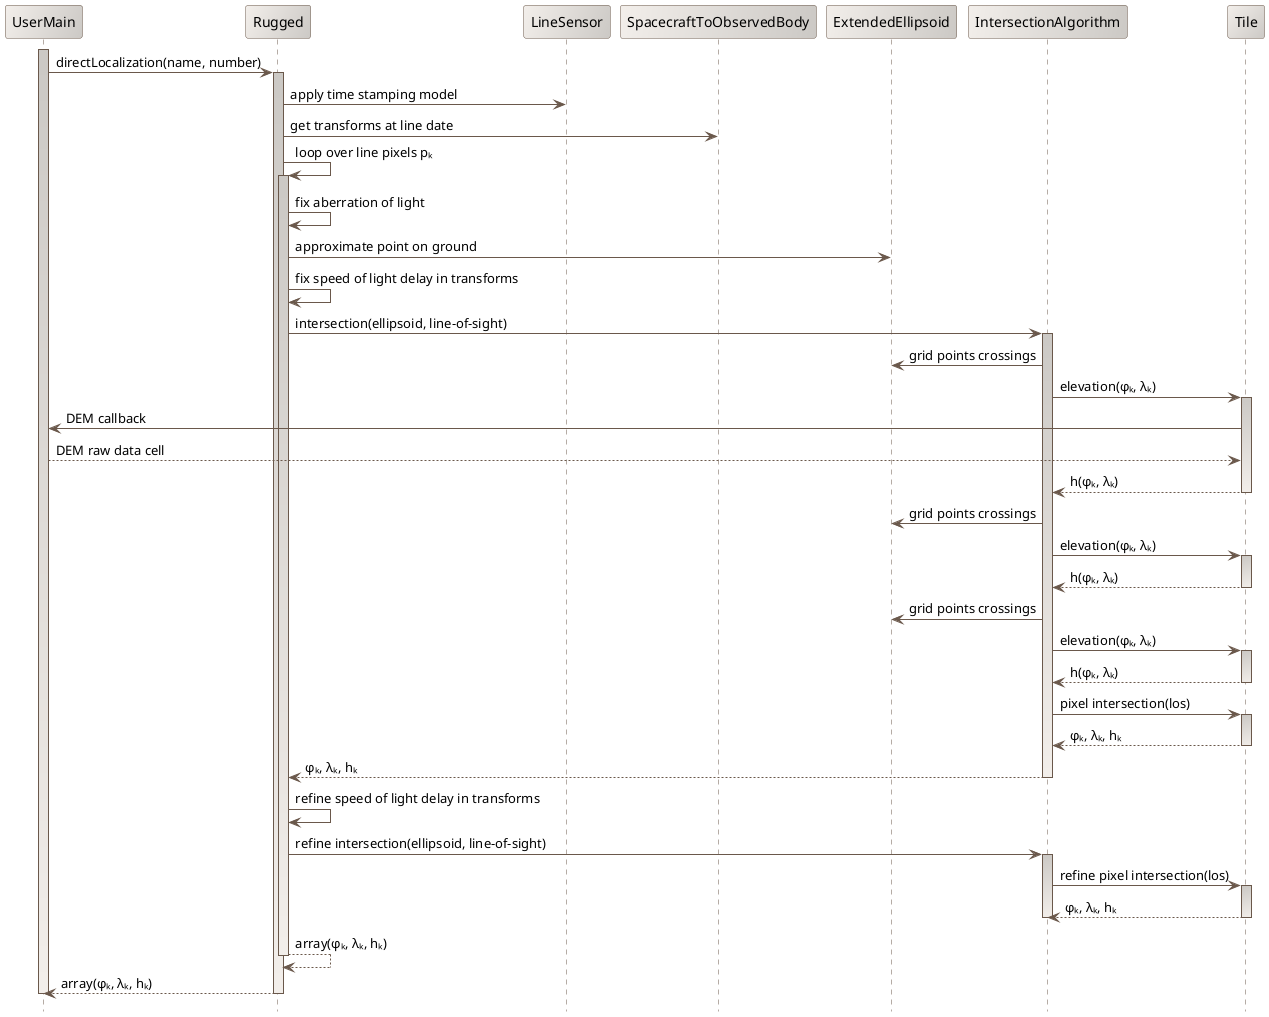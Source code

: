 ' Copyright 2013-2014 CS Systèmes d'Information
' Licensed to CS Systèmes d'Information (CS) under one or more
' contributor license agreements.  See the NOTICE file distributed with
' this work for additional information regarding copyright ownership.
' CS licenses this file to You under the Apache License, Version 2.0
' (the "License"); you may not use this file except in compliance with
' the License.  You may obtain a copy of the License at
'
'   http://www.apache.org/licenses/LICENSE-2.0
'
' Unless required by applicable law or agreed to in writing, software
' distributed under the License is distributed on an "AS IS" BASIS,
' WITHOUT WARRANTIES OR CONDITIONS OF ANY KIND, either express or implied.
' See the License for the specific language governing permissions and
' limitations under the License.

@startuml

  skinparam svek                                true
  skinparam NoteBackgroundColor                 #F3EFEB
  skinparam NoteBorderColor                     #691616
  skinparam NoteFontColor                       #691616
  skinparam SequenceActorBorderColor            #6A584B
  skinparam SequenceParticipantBackgroundColor  #F3EFEB/CCC9C5
  skinparam SequenceParticipantBorderColor      #6A584B
  skinparam SequenceLifeLineBackgroundColor     #CCC9C5/F3EFEB
  skinparam SequenceLifeLineBorderColor         #6A584B
  skinparam SequenceArrowColor                  #6A584B
  skinparam SequenceBorderColor                 #6A584B
  skinparam SequenceFontSize                    11

  hide footbox

  participant "UserMain" as A
  participant "Rugged" as R
  participant "LineSensor" as LS
  participant "SpacecraftToObservedBody" as S
  participant "ExtendedEllipsoid" as E
  participant "IntersectionAlgorithm" as G
  participant "Tile" as T

  activate A
     A  -> R : directLocalization(name, number)
     activate R
       R -> LS : apply time stamping model
       R -> S : get transforms at line date
       R -> R : loop over line pixels pₖ
       activate R
         R -> R : fix aberration of light
         R -> E : approximate point on ground
         R -> R : fix speed of light delay in transforms
         R -> G : intersection(ellipsoid, line-of-sight)
         activate G
           G -> E  : grid points crossings
           G -> T : elevation(φₖ, λₖ)
           activate T
             T -> A : DEM callback
             A --> T : DEM raw data cell
             T --> G : h(φₖ, λₖ)
           deactivate T
           G -> E  : grid points crossings
           G -> T : elevation(φₖ, λₖ)
           activate T
             T --> G : h(φₖ, λₖ)
           deactivate T
           G -> E  : grid points crossings
           G -> T : elevation(φₖ, λₖ)
           activate T
             T --> G : h(φₖ, λₖ)
           deactivate T
           G -> T  : pixel intersection(los)
           activate T
             T --> G : φₖ, λₖ, hₖ
           deactivate T
           G --> R : φₖ, λₖ, hₖ
         deactivate G
         R -> R : refine speed of light delay in transforms
         R -> G : refine intersection(ellipsoid, line-of-sight)
         activate G
           G -> T  : refine pixel intersection(los)
           activate T
             T --> G : φₖ, λₖ, hₖ
           deactivate T
         deactivate G
         R --> R : array(φₖ, λₖ, hₖ)
       deactivate R
       R --> A : array(φₖ, λₖ, hₖ)
     deactivate R
  deactivate A

@enduml
